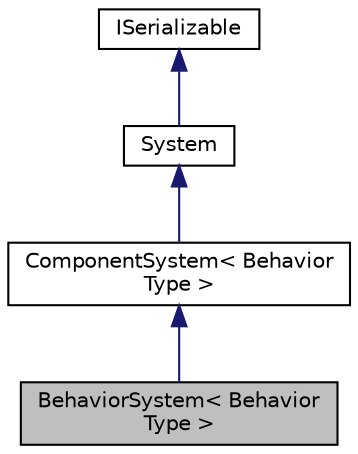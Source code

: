 digraph "BehaviorSystem&lt; BehaviorType &gt;"
{
 // LATEX_PDF_SIZE
  edge [fontname="Helvetica",fontsize="10",labelfontname="Helvetica",labelfontsize="10"];
  node [fontname="Helvetica",fontsize="10",shape=record];
  Node1 [label="BehaviorSystem\< Behavior\lType \>",height=0.2,width=0.4,color="black", fillcolor="grey75", style="filled", fontcolor="black",tooltip="System that keeps track of and updates a specific kind of Behavior."];
  Node2 -> Node1 [dir="back",color="midnightblue",fontsize="10",style="solid",fontname="Helvetica"];
  Node2 [label="ComponentSystem\< Behavior\lType \>",height=0.2,width=0.4,color="black", fillcolor="white", style="filled",URL="$db/dcd/classComponentSystem.html",tooltip=" "];
  Node3 -> Node2 [dir="back",color="midnightblue",fontsize="10",style="solid",fontname="Helvetica"];
  Node3 [label="System",height=0.2,width=0.4,color="black", fillcolor="white", style="filled",URL="$dd/d2d/classSystem.html",tooltip="Base class for all Systems."];
  Node4 -> Node3 [dir="back",color="midnightblue",fontsize="10",style="solid",fontname="Helvetica"];
  Node4 [label="ISerializable",height=0.2,width=0.4,color="black", fillcolor="white", style="filled",URL="$db/df8/classISerializable.html",tooltip="interface for all serializable objects"];
}
